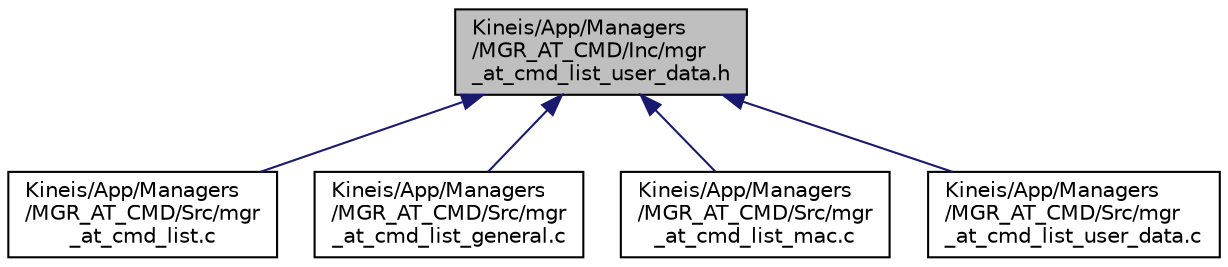 digraph "Kineis/App/Managers/MGR_AT_CMD/Inc/mgr_at_cmd_list_user_data.h"
{
 // INTERACTIVE_SVG=YES
 // LATEX_PDF_SIZE
  edge [fontname="Helvetica",fontsize="10",labelfontname="Helvetica",labelfontsize="10"];
  node [fontname="Helvetica",fontsize="10",shape=record];
  Node1 [label="Kineis/App/Managers\l/MGR_AT_CMD/Inc/mgr\l_at_cmd_list_user_data.h",height=0.2,width=0.4,color="black", fillcolor="grey75", style="filled", fontcolor="black",tooltip="subset of AT commands concerning user data manipulation such as TX"];
  Node1 -> Node2 [dir="back",color="midnightblue",fontsize="10",style="solid",fontname="Helvetica"];
  Node2 [label="Kineis/App/Managers\l/MGR_AT_CMD/Src/mgr\l_at_cmd_list.c",height=0.2,width=0.4,color="black", fillcolor="white", style="filled",URL="$da/df9/mgr__at__cmd__list_8c.html",tooltip="AT commands list main file."];
  Node1 -> Node3 [dir="back",color="midnightblue",fontsize="10",style="solid",fontname="Helvetica"];
  Node3 [label="Kineis/App/Managers\l/MGR_AT_CMD/Src/mgr\l_at_cmd_list_general.c",height=0.2,width=0.4,color="black", fillcolor="white", style="filled",URL="$d1/dfd/mgr__at__cmd__list__general_8c.html",tooltip="subset of AT commands concerning general purpose (get ID, FW version, ...)"];
  Node1 -> Node4 [dir="back",color="midnightblue",fontsize="10",style="solid",fontname="Helvetica"];
  Node4 [label="Kineis/App/Managers\l/MGR_AT_CMD/Src/mgr\l_at_cmd_list_mac.c",height=0.2,width=0.4,color="black", fillcolor="white", style="filled",URL="$d1/de0/mgr__at__cmd__list__mac_8c.html",tooltip="subset of AT commands concerning Kinéis Medium Acces Channel (MAC)."];
  Node1 -> Node5 [dir="back",color="midnightblue",fontsize="10",style="solid",fontname="Helvetica"];
  Node5 [label="Kineis/App/Managers\l/MGR_AT_CMD/Src/mgr\l_at_cmd_list_user_data.c",height=0.2,width=0.4,color="black", fillcolor="white", style="filled",URL="$d8/d11/mgr__at__cmd__list__user__data_8c.html",tooltip="subset of AT commands concerning user data manipulation such as TX"];
}
